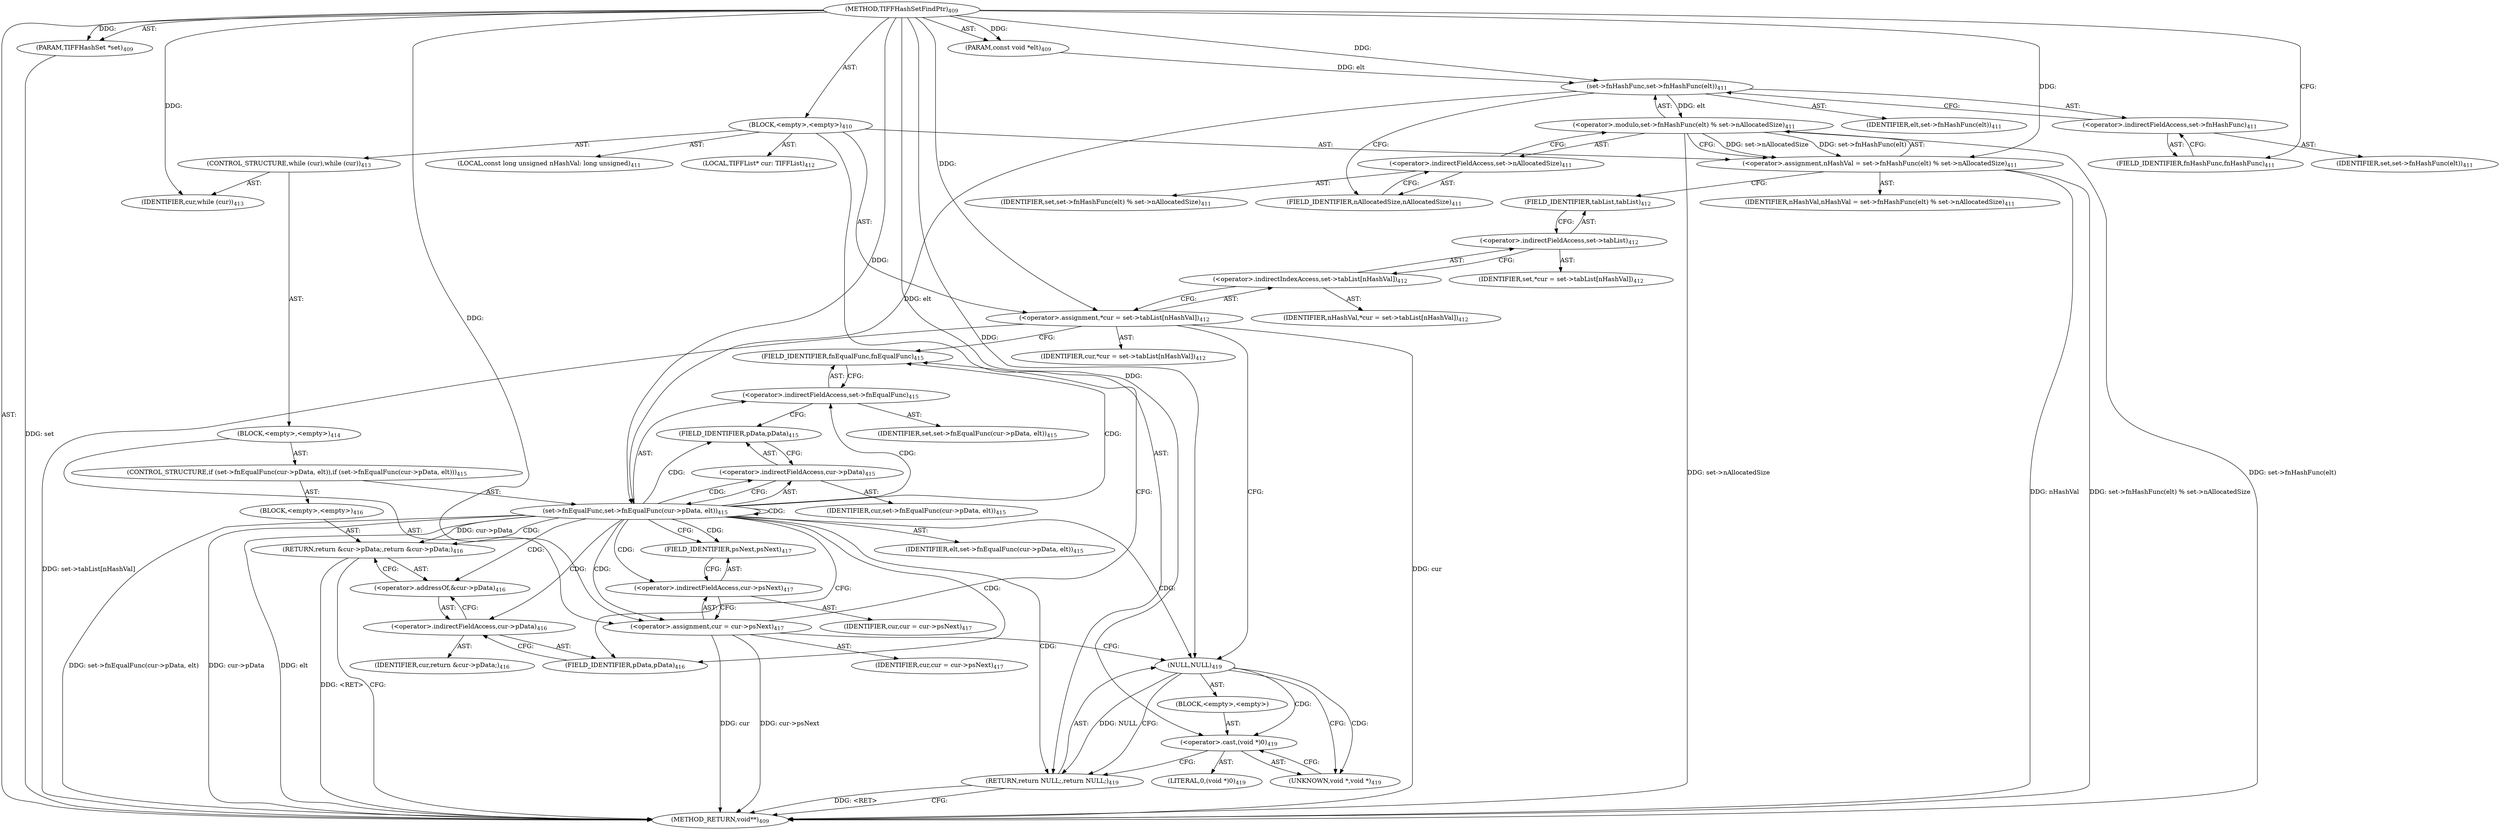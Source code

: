 digraph "TIFFHashSetFindPtr" {  
"5418" [label = <(METHOD,TIFFHashSetFindPtr)<SUB>409</SUB>> ]
"5419" [label = <(PARAM,TIFFHashSet *set)<SUB>409</SUB>> ]
"5420" [label = <(PARAM,const void *elt)<SUB>409</SUB>> ]
"5421" [label = <(BLOCK,&lt;empty&gt;,&lt;empty&gt;)<SUB>410</SUB>> ]
"5422" [label = <(LOCAL,const long unsigned nHashVal: long unsigned)<SUB>411</SUB>> ]
"5423" [label = <(&lt;operator&gt;.assignment,nHashVal = set-&gt;fnHashFunc(elt) % set-&gt;nAllocatedSize)<SUB>411</SUB>> ]
"5424" [label = <(IDENTIFIER,nHashVal,nHashVal = set-&gt;fnHashFunc(elt) % set-&gt;nAllocatedSize)<SUB>411</SUB>> ]
"5425" [label = <(&lt;operator&gt;.modulo,set-&gt;fnHashFunc(elt) % set-&gt;nAllocatedSize)<SUB>411</SUB>> ]
"5426" [label = <(set-&gt;fnHashFunc,set-&gt;fnHashFunc(elt))<SUB>411</SUB>> ]
"5427" [label = <(&lt;operator&gt;.indirectFieldAccess,set-&gt;fnHashFunc)<SUB>411</SUB>> ]
"5428" [label = <(IDENTIFIER,set,set-&gt;fnHashFunc(elt))<SUB>411</SUB>> ]
"5429" [label = <(FIELD_IDENTIFIER,fnHashFunc,fnHashFunc)<SUB>411</SUB>> ]
"5430" [label = <(IDENTIFIER,elt,set-&gt;fnHashFunc(elt))<SUB>411</SUB>> ]
"5431" [label = <(&lt;operator&gt;.indirectFieldAccess,set-&gt;nAllocatedSize)<SUB>411</SUB>> ]
"5432" [label = <(IDENTIFIER,set,set-&gt;fnHashFunc(elt) % set-&gt;nAllocatedSize)<SUB>411</SUB>> ]
"5433" [label = <(FIELD_IDENTIFIER,nAllocatedSize,nAllocatedSize)<SUB>411</SUB>> ]
"5434" [label = <(LOCAL,TIFFList* cur: TIFFList)<SUB>412</SUB>> ]
"5435" [label = <(&lt;operator&gt;.assignment,*cur = set-&gt;tabList[nHashVal])<SUB>412</SUB>> ]
"5436" [label = <(IDENTIFIER,cur,*cur = set-&gt;tabList[nHashVal])<SUB>412</SUB>> ]
"5437" [label = <(&lt;operator&gt;.indirectIndexAccess,set-&gt;tabList[nHashVal])<SUB>412</SUB>> ]
"5438" [label = <(&lt;operator&gt;.indirectFieldAccess,set-&gt;tabList)<SUB>412</SUB>> ]
"5439" [label = <(IDENTIFIER,set,*cur = set-&gt;tabList[nHashVal])<SUB>412</SUB>> ]
"5440" [label = <(FIELD_IDENTIFIER,tabList,tabList)<SUB>412</SUB>> ]
"5441" [label = <(IDENTIFIER,nHashVal,*cur = set-&gt;tabList[nHashVal])<SUB>412</SUB>> ]
"5442" [label = <(CONTROL_STRUCTURE,while (cur),while (cur))<SUB>413</SUB>> ]
"5443" [label = <(IDENTIFIER,cur,while (cur))<SUB>413</SUB>> ]
"5444" [label = <(BLOCK,&lt;empty&gt;,&lt;empty&gt;)<SUB>414</SUB>> ]
"5445" [label = <(CONTROL_STRUCTURE,if (set-&gt;fnEqualFunc(cur-&gt;pData, elt)),if (set-&gt;fnEqualFunc(cur-&gt;pData, elt)))<SUB>415</SUB>> ]
"5446" [label = <(set-&gt;fnEqualFunc,set-&gt;fnEqualFunc(cur-&gt;pData, elt))<SUB>415</SUB>> ]
"5447" [label = <(&lt;operator&gt;.indirectFieldAccess,set-&gt;fnEqualFunc)<SUB>415</SUB>> ]
"5448" [label = <(IDENTIFIER,set,set-&gt;fnEqualFunc(cur-&gt;pData, elt))<SUB>415</SUB>> ]
"5449" [label = <(FIELD_IDENTIFIER,fnEqualFunc,fnEqualFunc)<SUB>415</SUB>> ]
"5450" [label = <(&lt;operator&gt;.indirectFieldAccess,cur-&gt;pData)<SUB>415</SUB>> ]
"5451" [label = <(IDENTIFIER,cur,set-&gt;fnEqualFunc(cur-&gt;pData, elt))<SUB>415</SUB>> ]
"5452" [label = <(FIELD_IDENTIFIER,pData,pData)<SUB>415</SUB>> ]
"5453" [label = <(IDENTIFIER,elt,set-&gt;fnEqualFunc(cur-&gt;pData, elt))<SUB>415</SUB>> ]
"5454" [label = <(BLOCK,&lt;empty&gt;,&lt;empty&gt;)<SUB>416</SUB>> ]
"5455" [label = <(RETURN,return &amp;cur-&gt;pData;,return &amp;cur-&gt;pData;)<SUB>416</SUB>> ]
"5456" [label = <(&lt;operator&gt;.addressOf,&amp;cur-&gt;pData)<SUB>416</SUB>> ]
"5457" [label = <(&lt;operator&gt;.indirectFieldAccess,cur-&gt;pData)<SUB>416</SUB>> ]
"5458" [label = <(IDENTIFIER,cur,return &amp;cur-&gt;pData;)<SUB>416</SUB>> ]
"5459" [label = <(FIELD_IDENTIFIER,pData,pData)<SUB>416</SUB>> ]
"5460" [label = <(&lt;operator&gt;.assignment,cur = cur-&gt;psNext)<SUB>417</SUB>> ]
"5461" [label = <(IDENTIFIER,cur,cur = cur-&gt;psNext)<SUB>417</SUB>> ]
"5462" [label = <(&lt;operator&gt;.indirectFieldAccess,cur-&gt;psNext)<SUB>417</SUB>> ]
"5463" [label = <(IDENTIFIER,cur,cur = cur-&gt;psNext)<SUB>417</SUB>> ]
"5464" [label = <(FIELD_IDENTIFIER,psNext,psNext)<SUB>417</SUB>> ]
"5465" [label = <(RETURN,return NULL;,return NULL;)<SUB>419</SUB>> ]
"5466" [label = <(NULL,NULL)<SUB>419</SUB>> ]
"5467" [label = <(BLOCK,&lt;empty&gt;,&lt;empty&gt;)> ]
"5468" [label = <(&lt;operator&gt;.cast,(void *)0)<SUB>419</SUB>> ]
"5469" [label = <(UNKNOWN,void *,void *)<SUB>419</SUB>> ]
"5470" [label = <(LITERAL,0,(void *)0)<SUB>419</SUB>> ]
"5471" [label = <(METHOD_RETURN,void**)<SUB>409</SUB>> ]
  "5418" -> "5419"  [ label = "AST: "] 
  "5418" -> "5420"  [ label = "AST: "] 
  "5418" -> "5421"  [ label = "AST: "] 
  "5418" -> "5471"  [ label = "AST: "] 
  "5421" -> "5422"  [ label = "AST: "] 
  "5421" -> "5423"  [ label = "AST: "] 
  "5421" -> "5434"  [ label = "AST: "] 
  "5421" -> "5435"  [ label = "AST: "] 
  "5421" -> "5442"  [ label = "AST: "] 
  "5421" -> "5465"  [ label = "AST: "] 
  "5423" -> "5424"  [ label = "AST: "] 
  "5423" -> "5425"  [ label = "AST: "] 
  "5425" -> "5426"  [ label = "AST: "] 
  "5425" -> "5431"  [ label = "AST: "] 
  "5426" -> "5427"  [ label = "AST: "] 
  "5426" -> "5430"  [ label = "AST: "] 
  "5427" -> "5428"  [ label = "AST: "] 
  "5427" -> "5429"  [ label = "AST: "] 
  "5431" -> "5432"  [ label = "AST: "] 
  "5431" -> "5433"  [ label = "AST: "] 
  "5435" -> "5436"  [ label = "AST: "] 
  "5435" -> "5437"  [ label = "AST: "] 
  "5437" -> "5438"  [ label = "AST: "] 
  "5437" -> "5441"  [ label = "AST: "] 
  "5438" -> "5439"  [ label = "AST: "] 
  "5438" -> "5440"  [ label = "AST: "] 
  "5442" -> "5443"  [ label = "AST: "] 
  "5442" -> "5444"  [ label = "AST: "] 
  "5444" -> "5445"  [ label = "AST: "] 
  "5444" -> "5460"  [ label = "AST: "] 
  "5445" -> "5446"  [ label = "AST: "] 
  "5445" -> "5454"  [ label = "AST: "] 
  "5446" -> "5447"  [ label = "AST: "] 
  "5446" -> "5450"  [ label = "AST: "] 
  "5446" -> "5453"  [ label = "AST: "] 
  "5447" -> "5448"  [ label = "AST: "] 
  "5447" -> "5449"  [ label = "AST: "] 
  "5450" -> "5451"  [ label = "AST: "] 
  "5450" -> "5452"  [ label = "AST: "] 
  "5454" -> "5455"  [ label = "AST: "] 
  "5455" -> "5456"  [ label = "AST: "] 
  "5456" -> "5457"  [ label = "AST: "] 
  "5457" -> "5458"  [ label = "AST: "] 
  "5457" -> "5459"  [ label = "AST: "] 
  "5460" -> "5461"  [ label = "AST: "] 
  "5460" -> "5462"  [ label = "AST: "] 
  "5462" -> "5463"  [ label = "AST: "] 
  "5462" -> "5464"  [ label = "AST: "] 
  "5465" -> "5466"  [ label = "AST: "] 
  "5466" -> "5467"  [ label = "AST: "] 
  "5467" -> "5468"  [ label = "AST: "] 
  "5468" -> "5469"  [ label = "AST: "] 
  "5468" -> "5470"  [ label = "AST: "] 
  "5423" -> "5440"  [ label = "CFG: "] 
  "5435" -> "5466"  [ label = "CFG: "] 
  "5435" -> "5449"  [ label = "CFG: "] 
  "5465" -> "5471"  [ label = "CFG: "] 
  "5425" -> "5423"  [ label = "CFG: "] 
  "5437" -> "5435"  [ label = "CFG: "] 
  "5466" -> "5469"  [ label = "CFG: "] 
  "5466" -> "5465"  [ label = "CFG: "] 
  "5426" -> "5433"  [ label = "CFG: "] 
  "5431" -> "5425"  [ label = "CFG: "] 
  "5438" -> "5437"  [ label = "CFG: "] 
  "5460" -> "5466"  [ label = "CFG: "] 
  "5460" -> "5449"  [ label = "CFG: "] 
  "5427" -> "5426"  [ label = "CFG: "] 
  "5433" -> "5431"  [ label = "CFG: "] 
  "5440" -> "5438"  [ label = "CFG: "] 
  "5446" -> "5459"  [ label = "CFG: "] 
  "5446" -> "5464"  [ label = "CFG: "] 
  "5462" -> "5460"  [ label = "CFG: "] 
  "5468" -> "5465"  [ label = "CFG: "] 
  "5429" -> "5427"  [ label = "CFG: "] 
  "5447" -> "5452"  [ label = "CFG: "] 
  "5450" -> "5446"  [ label = "CFG: "] 
  "5455" -> "5471"  [ label = "CFG: "] 
  "5464" -> "5462"  [ label = "CFG: "] 
  "5469" -> "5468"  [ label = "CFG: "] 
  "5449" -> "5447"  [ label = "CFG: "] 
  "5452" -> "5450"  [ label = "CFG: "] 
  "5456" -> "5455"  [ label = "CFG: "] 
  "5457" -> "5456"  [ label = "CFG: "] 
  "5459" -> "5457"  [ label = "CFG: "] 
  "5418" -> "5429"  [ label = "CFG: "] 
  "5455" -> "5471"  [ label = "DDG: &lt;RET&gt;"] 
  "5465" -> "5471"  [ label = "DDG: &lt;RET&gt;"] 
  "5419" -> "5471"  [ label = "DDG: set"] 
  "5423" -> "5471"  [ label = "DDG: nHashVal"] 
  "5425" -> "5471"  [ label = "DDG: set-&gt;fnHashFunc(elt)"] 
  "5425" -> "5471"  [ label = "DDG: set-&gt;nAllocatedSize"] 
  "5423" -> "5471"  [ label = "DDG: set-&gt;fnHashFunc(elt) % set-&gt;nAllocatedSize"] 
  "5435" -> "5471"  [ label = "DDG: cur"] 
  "5435" -> "5471"  [ label = "DDG: set-&gt;tabList[nHashVal]"] 
  "5446" -> "5471"  [ label = "DDG: cur-&gt;pData"] 
  "5446" -> "5471"  [ label = "DDG: elt"] 
  "5446" -> "5471"  [ label = "DDG: set-&gt;fnEqualFunc(cur-&gt;pData, elt)"] 
  "5460" -> "5471"  [ label = "DDG: cur"] 
  "5460" -> "5471"  [ label = "DDG: cur-&gt;psNext"] 
  "5418" -> "5419"  [ label = "DDG: "] 
  "5418" -> "5420"  [ label = "DDG: "] 
  "5425" -> "5423"  [ label = "DDG: set-&gt;fnHashFunc(elt)"] 
  "5425" -> "5423"  [ label = "DDG: set-&gt;nAllocatedSize"] 
  "5466" -> "5465"  [ label = "DDG: NULL"] 
  "5418" -> "5423"  [ label = "DDG: "] 
  "5418" -> "5435"  [ label = "DDG: "] 
  "5418" -> "5443"  [ label = "DDG: "] 
  "5418" -> "5466"  [ label = "DDG: "] 
  "5426" -> "5425"  [ label = "DDG: elt"] 
  "5420" -> "5426"  [ label = "DDG: elt"] 
  "5418" -> "5426"  [ label = "DDG: "] 
  "5418" -> "5460"  [ label = "DDG: "] 
  "5418" -> "5468"  [ label = "DDG: "] 
  "5426" -> "5446"  [ label = "DDG: elt"] 
  "5418" -> "5446"  [ label = "DDG: "] 
  "5446" -> "5455"  [ label = "DDG: cur-&gt;pData"] 
  "5466" -> "5469"  [ label = "CDG: "] 
  "5466" -> "5468"  [ label = "CDG: "] 
  "5446" -> "5459"  [ label = "CDG: "] 
  "5446" -> "5462"  [ label = "CDG: "] 
  "5446" -> "5455"  [ label = "CDG: "] 
  "5446" -> "5456"  [ label = "CDG: "] 
  "5446" -> "5460"  [ label = "CDG: "] 
  "5446" -> "5464"  [ label = "CDG: "] 
  "5446" -> "5457"  [ label = "CDG: "] 
  "5446" -> "5452"  [ label = "CDG: "] 
  "5446" -> "5447"  [ label = "CDG: "] 
  "5446" -> "5450"  [ label = "CDG: "] 
  "5446" -> "5466"  [ label = "CDG: "] 
  "5446" -> "5465"  [ label = "CDG: "] 
  "5446" -> "5449"  [ label = "CDG: "] 
  "5446" -> "5446"  [ label = "CDG: "] 
}
